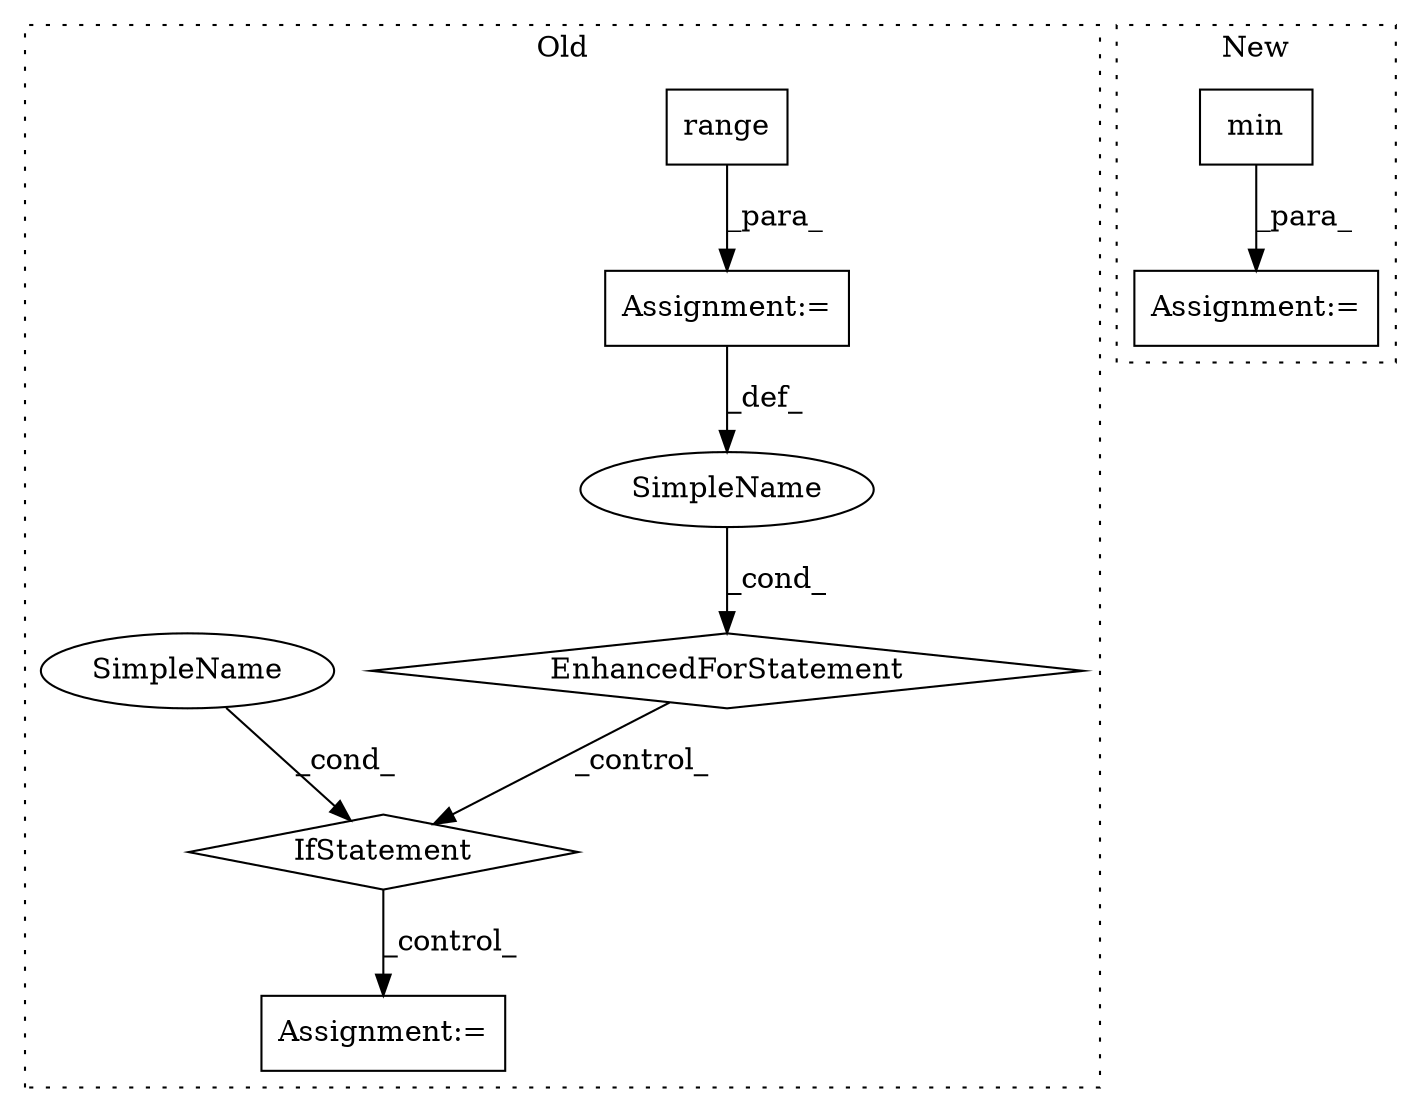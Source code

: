 digraph G {
subgraph cluster0 {
1 [label="EnhancedForStatement" a="70" s="1273,1353" l="53,2" shape="diamond"];
3 [label="Assignment:=" a="7" s="1273,1353" l="53,2" shape="box"];
5 [label="Assignment:=" a="7" s="1781" l="1" shape="box"];
6 [label="SimpleName" a="42" s="1330" l="2" shape="ellipse"];
7 [label="range" a="32" s="1335,1352" l="6,1" shape="box"];
8 [label="IfStatement" a="25" s="1709,1733" l="4,2" shape="diamond"];
9 [label="SimpleName" a="42" s="" l="" shape="ellipse"];
label = "Old";
style="dotted";
}
subgraph cluster1 {
2 [label="min" a="32" s="2306,2348" l="4,1" shape="box"];
4 [label="Assignment:=" a="7" s="2304" l="2" shape="box"];
label = "New";
style="dotted";
}
1 -> 8 [label="_control_"];
2 -> 4 [label="_para_"];
3 -> 6 [label="_def_"];
6 -> 1 [label="_cond_"];
7 -> 3 [label="_para_"];
8 -> 5 [label="_control_"];
9 -> 8 [label="_cond_"];
}